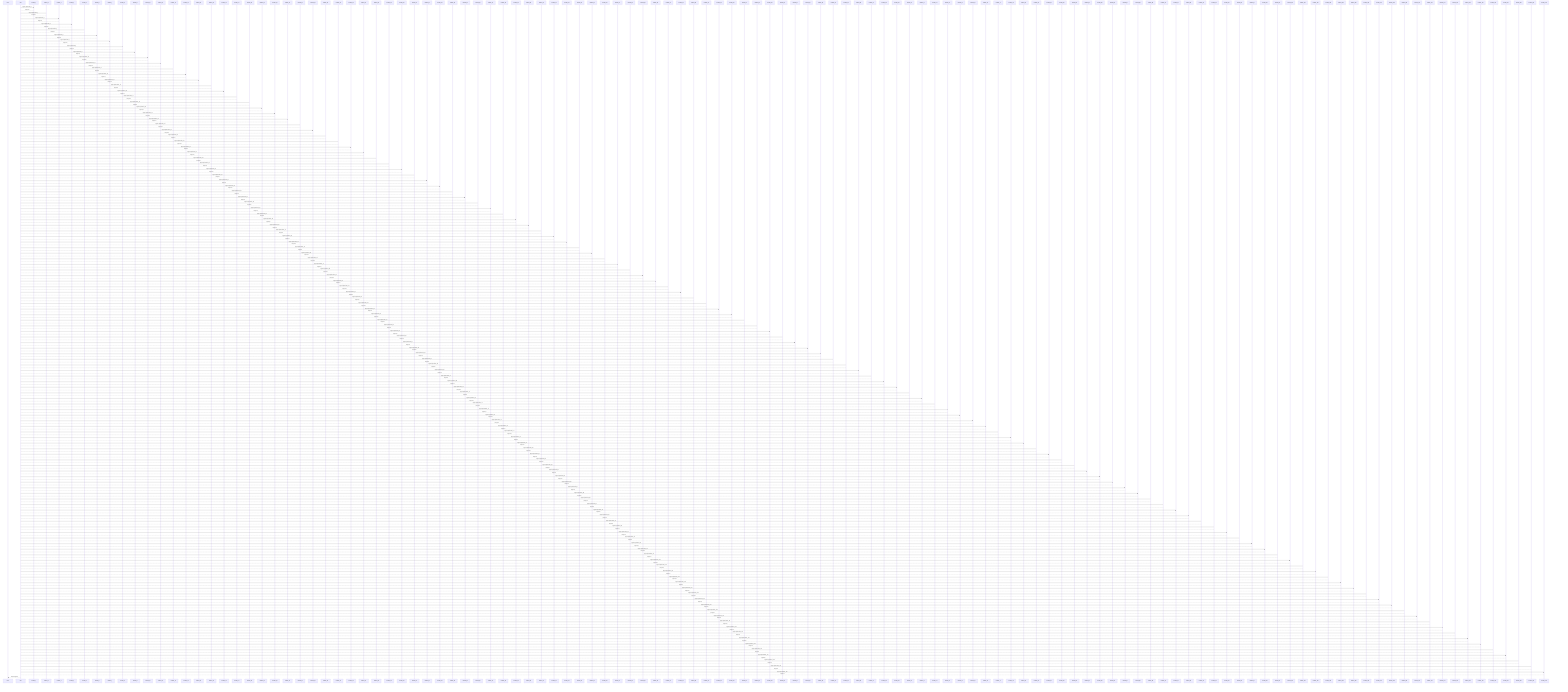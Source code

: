 sequenceDiagram
    participant User
    participant API
    API->>module_1: Appel /api/module_1
    module_1-->>API: Réponse
    API->>module_2: Appel /api/module_2
    module_2-->>API: Réponse
    API->>module_3: Appel /api/module_3
    module_3-->>API: Réponse
    API->>module_4: Appel /api/module_4
    module_4-->>API: Réponse
    API->>module_5: Appel /api/module_5
    module_5-->>API: Réponse
    API->>module_6: Appel /api/module_6
    module_6-->>API: Réponse
    API->>module_7: Appel /api/module_7
    module_7-->>API: Réponse
    API->>module_8: Appel /api/module_8
    module_8-->>API: Réponse
    API->>module_9: Appel /api/module_9
    module_9-->>API: Réponse
    API->>module_10: Appel /api/module_10
    module_10-->>API: Réponse
    API->>module_11: Appel /api/module_11
    module_11-->>API: Réponse
    API->>module_12: Appel /api/module_12
    module_12-->>API: Réponse
    API->>module_13: Appel /api/module_13
    module_13-->>API: Réponse
    API->>module_14: Appel /api/module_14
    module_14-->>API: Réponse
    API->>module_15: Appel /api/module_15
    module_15-->>API: Réponse
    API->>module_16: Appel /api/module_16
    module_16-->>API: Réponse
    API->>module_17: Appel /api/module_17
    module_17-->>API: Réponse
    API->>module_18: Appel /api/module_18
    module_18-->>API: Réponse
    API->>module_19: Appel /api/module_19
    module_19-->>API: Réponse
    API->>module_20: Appel /api/module_20
    module_20-->>API: Réponse
    API->>module_21: Appel /api/module_21
    module_21-->>API: Réponse
    API->>module_22: Appel /api/module_22
    module_22-->>API: Réponse
    API->>module_23: Appel /api/module_23
    module_23-->>API: Réponse
    API->>module_24: Appel /api/module_24
    module_24-->>API: Réponse
    API->>module_25: Appel /api/module_25
    module_25-->>API: Réponse
    API->>module_26: Appel /api/module_26
    module_26-->>API: Réponse
    API->>module_27: Appel /api/module_27
    module_27-->>API: Réponse
    API->>module_28: Appel /api/module_28
    module_28-->>API: Réponse
    API->>module_29: Appel /api/module_29
    module_29-->>API: Réponse
    API->>module_30: Appel /api/module_30
    module_30-->>API: Réponse
    API->>module_31: Appel /api/module_31
    module_31-->>API: Réponse
    API->>module_32: Appel /api/module_32
    module_32-->>API: Réponse
    API->>module_33: Appel /api/module_33
    module_33-->>API: Réponse
    API->>module_34: Appel /api/module_34
    module_34-->>API: Réponse
    API->>module_35: Appel /api/module_35
    module_35-->>API: Réponse
    API->>module_36: Appel /api/module_36
    module_36-->>API: Réponse
    API->>module_37: Appel /api/module_37
    module_37-->>API: Réponse
    API->>module_38: Appel /api/module_38
    module_38-->>API: Réponse
    API->>module_39: Appel /api/module_39
    module_39-->>API: Réponse
    API->>module_40: Appel /api/module_40
    module_40-->>API: Réponse
    API->>module_41: Appel /api/module_41
    module_41-->>API: Réponse
    API->>module_42: Appel /api/module_42
    module_42-->>API: Réponse
    API->>module_43: Appel /api/module_43
    module_43-->>API: Réponse
    API->>module_44: Appel /api/module_44
    module_44-->>API: Réponse
    API->>module_45: Appel /api/module_45
    module_45-->>API: Réponse
    API->>module_46: Appel /api/module_46
    module_46-->>API: Réponse
    API->>module_47: Appel /api/module_47
    module_47-->>API: Réponse
    API->>module_48: Appel /api/module_48
    module_48-->>API: Réponse
    API->>module_49: Appel /api/module_49
    module_49-->>API: Réponse
    API->>module_50: Appel /api/module_50
    module_50-->>API: Réponse
    API->>module_51: Appel /api/module_51
    module_51-->>API: Réponse
    API->>module_52: Appel /api/module_52
    module_52-->>API: Réponse
    API->>module_53: Appel /api/module_53
    module_53-->>API: Réponse
    API->>module_54: Appel /api/module_54
    module_54-->>API: Réponse
    API->>module_55: Appel /api/module_55
    module_55-->>API: Réponse
    API->>module_56: Appel /api/module_56
    module_56-->>API: Réponse
    API->>module_57: Appel /api/module_57
    module_57-->>API: Réponse
    API->>module_58: Appel /api/module_58
    module_58-->>API: Réponse
    API->>module_59: Appel /api/module_59
    module_59-->>API: Réponse
    API->>module_60: Appel /api/module_60
    module_60-->>API: Réponse
    API->>module_61: Appel /api/module_61
    module_61-->>API: Réponse
    API->>module_62: Appel /api/module_62
    module_62-->>API: Réponse
    API->>module_63: Appel /api/module_63
    module_63-->>API: Réponse
    API->>module_64: Appel /api/module_64
    module_64-->>API: Réponse
    API->>module_65: Appel /api/module_65
    module_65-->>API: Réponse
    API->>module_66: Appel /api/module_66
    module_66-->>API: Réponse
    API->>module_67: Appel /api/module_67
    module_67-->>API: Réponse
    API->>module_68: Appel /api/module_68
    module_68-->>API: Réponse
    API->>module_69: Appel /api/module_69
    module_69-->>API: Réponse
    API->>module_70: Appel /api/module_70
    module_70-->>API: Réponse
    API->>module_71: Appel /api/module_71
    module_71-->>API: Réponse
    API->>module_72: Appel /api/module_72
    module_72-->>API: Réponse
    API->>module_73: Appel /api/module_73
    module_73-->>API: Réponse
    API->>module_74: Appel /api/module_74
    module_74-->>API: Réponse
    API->>module_75: Appel /api/module_75
    module_75-->>API: Réponse
    API->>module_76: Appel /api/module_76
    module_76-->>API: Réponse
    API->>module_77: Appel /api/module_77
    module_77-->>API: Réponse
    API->>module_78: Appel /api/module_78
    module_78-->>API: Réponse
    API->>module_79: Appel /api/module_79
    module_79-->>API: Réponse
    API->>module_80: Appel /api/module_80
    module_80-->>API: Réponse
    API->>module_81: Appel /api/module_81
    module_81-->>API: Réponse
    API->>module_82: Appel /api/module_82
    module_82-->>API: Réponse
    API->>module_83: Appel /api/module_83
    module_83-->>API: Réponse
    API->>module_84: Appel /api/module_84
    module_84-->>API: Réponse
    API->>module_85: Appel /api/module_85
    module_85-->>API: Réponse
    API->>module_86: Appel /api/module_86
    module_86-->>API: Réponse
    API->>module_87: Appel /api/module_87
    module_87-->>API: Réponse
    API->>module_88: Appel /api/module_88
    module_88-->>API: Réponse
    API->>module_89: Appel /api/module_89
    module_89-->>API: Réponse
    API->>module_90: Appel /api/module_90
    module_90-->>API: Réponse
    API->>module_91: Appel /api/module_91
    module_91-->>API: Réponse
    API->>module_92: Appel /api/module_92
    module_92-->>API: Réponse
    API->>module_93: Appel /api/module_93
    module_93-->>API: Réponse
    API->>module_94: Appel /api/module_94
    module_94-->>API: Réponse
    API->>module_95: Appel /api/module_95
    module_95-->>API: Réponse
    API->>module_96: Appel /api/module_96
    module_96-->>API: Réponse
    API->>module_97: Appel /api/module_97
    module_97-->>API: Réponse
    API->>module_98: Appel /api/module_98
    module_98-->>API: Réponse
    API->>module_99: Appel /api/module_99
    module_99-->>API: Réponse
    API->>module_100: Appel /api/module_100
    module_100-->>API: Réponse
    API->>module_101: Appel /api/module_101
    module_101-->>API: Réponse
    API->>module_102: Appel /api/module_102
    module_102-->>API: Réponse
    API->>module_103: Appel /api/module_103
    module_103-->>API: Réponse
    API->>module_104: Appel /api/module_104
    module_104-->>API: Réponse
    API->>module_105: Appel /api/module_105
    module_105-->>API: Réponse
    API->>module_106: Appel /api/module_106
    module_106-->>API: Réponse
    API->>module_107: Appel /api/module_107
    module_107-->>API: Réponse
    API->>module_108: Appel /api/module_108
    module_108-->>API: Réponse
    API->>module_109: Appel /api/module_109
    module_109-->>API: Réponse
    API->>module_110: Appel /api/module_110
    module_110-->>API: Réponse
    API->>module_111: Appel /api/module_111
    module_111-->>API: Réponse
    API->>module_112: Appel /api/module_112
    module_112-->>API: Réponse
    API->>module_113: Appel /api/module_113
    module_113-->>API: Réponse
    API->>module_114: Appel /api/module_114
    module_114-->>API: Réponse
    API->>module_115: Appel /api/module_115
    module_115-->>API: Réponse
    API->>module_116: Appel /api/module_116
    module_116-->>API: Réponse
    API->>module_117: Appel /api/module_117
    module_117-->>API: Réponse
    API->>module_118: Appel /api/module_118
    module_118-->>API: Réponse
    API->>module_119: Appel /api/module_119
    module_119-->>API: Réponse
    API->>module_120: Appel /api/module_120
    module_120-->>API: Réponse
    API-->>User: Résultat global